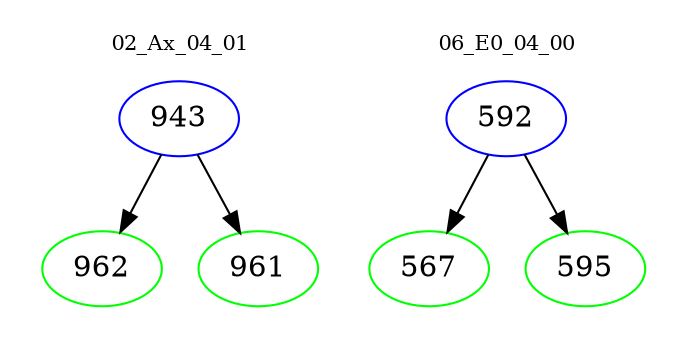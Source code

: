 digraph{
subgraph cluster_0 {
color = white
label = "02_Ax_04_01";
fontsize=10;
T0_943 [label="943", color="blue"]
T0_943 -> T0_962 [color="black"]
T0_962 [label="962", color="green"]
T0_943 -> T0_961 [color="black"]
T0_961 [label="961", color="green"]
}
subgraph cluster_1 {
color = white
label = "06_E0_04_00";
fontsize=10;
T1_592 [label="592", color="blue"]
T1_592 -> T1_567 [color="black"]
T1_567 [label="567", color="green"]
T1_592 -> T1_595 [color="black"]
T1_595 [label="595", color="green"]
}
}
